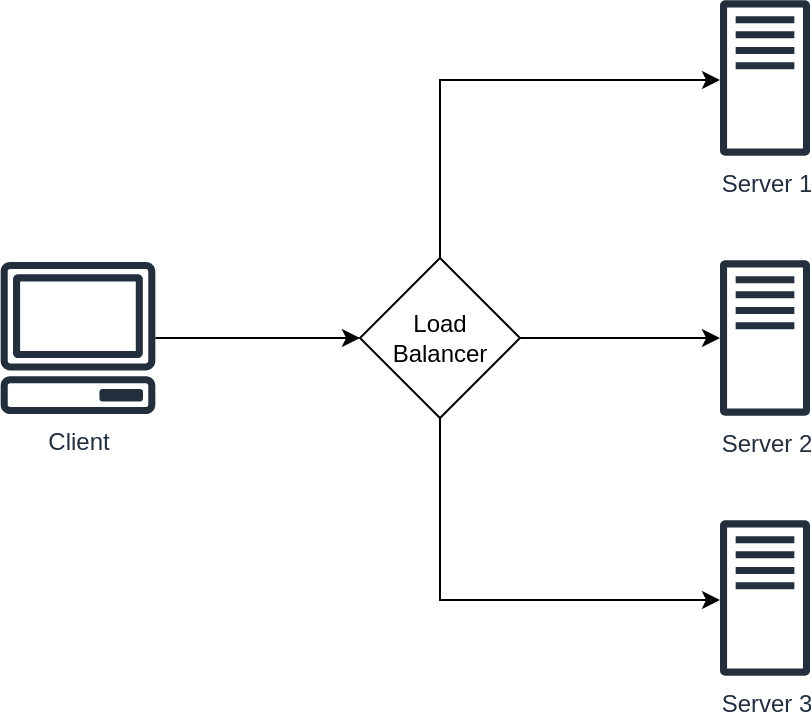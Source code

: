 <mxfile version="24.1.0" type="device">
  <diagram name="Page-1" id="ofyEmlEkeae9t7jnFmv-">
    <mxGraphModel dx="1218" dy="1184" grid="1" gridSize="10" guides="1" tooltips="1" connect="1" arrows="1" fold="1" page="1" pageScale="1" pageWidth="850" pageHeight="1100" math="0" shadow="0">
      <root>
        <mxCell id="0" />
        <mxCell id="1" parent="0" />
        <mxCell id="3itjI7NJVfrLtGggN1Wv-6" style="edgeStyle=orthogonalEdgeStyle;rounded=0;orthogonalLoop=1;jettySize=auto;html=1;" edge="1" parent="1" source="3itjI7NJVfrLtGggN1Wv-1" target="3itjI7NJVfrLtGggN1Wv-2">
          <mxGeometry relative="1" as="geometry" />
        </mxCell>
        <mxCell id="3itjI7NJVfrLtGggN1Wv-1" value="Client" style="sketch=0;outlineConnect=0;fontColor=#232F3E;gradientColor=none;fillColor=#232F3D;strokeColor=none;dashed=0;verticalLabelPosition=bottom;verticalAlign=top;align=center;html=1;fontSize=12;fontStyle=0;aspect=fixed;pointerEvents=1;shape=mxgraph.aws4.client;" vertex="1" parent="1">
          <mxGeometry x="350" y="561" width="78" height="76" as="geometry" />
        </mxCell>
        <mxCell id="3itjI7NJVfrLtGggN1Wv-7" style="edgeStyle=orthogonalEdgeStyle;rounded=0;orthogonalLoop=1;jettySize=auto;html=1;" edge="1" parent="1" source="3itjI7NJVfrLtGggN1Wv-2" target="3itjI7NJVfrLtGggN1Wv-3">
          <mxGeometry relative="1" as="geometry">
            <Array as="points">
              <mxPoint x="570" y="470" />
            </Array>
          </mxGeometry>
        </mxCell>
        <mxCell id="3itjI7NJVfrLtGggN1Wv-8" style="edgeStyle=orthogonalEdgeStyle;rounded=0;orthogonalLoop=1;jettySize=auto;html=1;" edge="1" parent="1" source="3itjI7NJVfrLtGggN1Wv-2" target="3itjI7NJVfrLtGggN1Wv-5">
          <mxGeometry relative="1" as="geometry">
            <Array as="points">
              <mxPoint x="570" y="730" />
            </Array>
          </mxGeometry>
        </mxCell>
        <mxCell id="3itjI7NJVfrLtGggN1Wv-9" style="edgeStyle=orthogonalEdgeStyle;rounded=0;orthogonalLoop=1;jettySize=auto;html=1;" edge="1" parent="1" source="3itjI7NJVfrLtGggN1Wv-2" target="3itjI7NJVfrLtGggN1Wv-4">
          <mxGeometry relative="1" as="geometry" />
        </mxCell>
        <mxCell id="3itjI7NJVfrLtGggN1Wv-2" value="Load&lt;div&gt;Balancer&lt;/div&gt;" style="rhombus;whiteSpace=wrap;html=1;" vertex="1" parent="1">
          <mxGeometry x="530" y="559" width="80" height="80" as="geometry" />
        </mxCell>
        <mxCell id="3itjI7NJVfrLtGggN1Wv-3" value="Server 1" style="sketch=0;outlineConnect=0;fontColor=#232F3E;gradientColor=none;fillColor=#232F3D;strokeColor=none;dashed=0;verticalLabelPosition=bottom;verticalAlign=top;align=center;html=1;fontSize=12;fontStyle=0;aspect=fixed;pointerEvents=1;shape=mxgraph.aws4.traditional_server;" vertex="1" parent="1">
          <mxGeometry x="710" y="430" width="45" height="78" as="geometry" />
        </mxCell>
        <mxCell id="3itjI7NJVfrLtGggN1Wv-4" value="Server 2" style="sketch=0;outlineConnect=0;fontColor=#232F3E;gradientColor=none;fillColor=#232F3D;strokeColor=none;dashed=0;verticalLabelPosition=bottom;verticalAlign=top;align=center;html=1;fontSize=12;fontStyle=0;aspect=fixed;pointerEvents=1;shape=mxgraph.aws4.traditional_server;" vertex="1" parent="1">
          <mxGeometry x="710" y="560" width="45" height="78" as="geometry" />
        </mxCell>
        <mxCell id="3itjI7NJVfrLtGggN1Wv-5" value="Server 3" style="sketch=0;outlineConnect=0;fontColor=#232F3E;gradientColor=none;fillColor=#232F3D;strokeColor=none;dashed=0;verticalLabelPosition=bottom;verticalAlign=top;align=center;html=1;fontSize=12;fontStyle=0;aspect=fixed;pointerEvents=1;shape=mxgraph.aws4.traditional_server;" vertex="1" parent="1">
          <mxGeometry x="710" y="690" width="45" height="78" as="geometry" />
        </mxCell>
      </root>
    </mxGraphModel>
  </diagram>
</mxfile>
